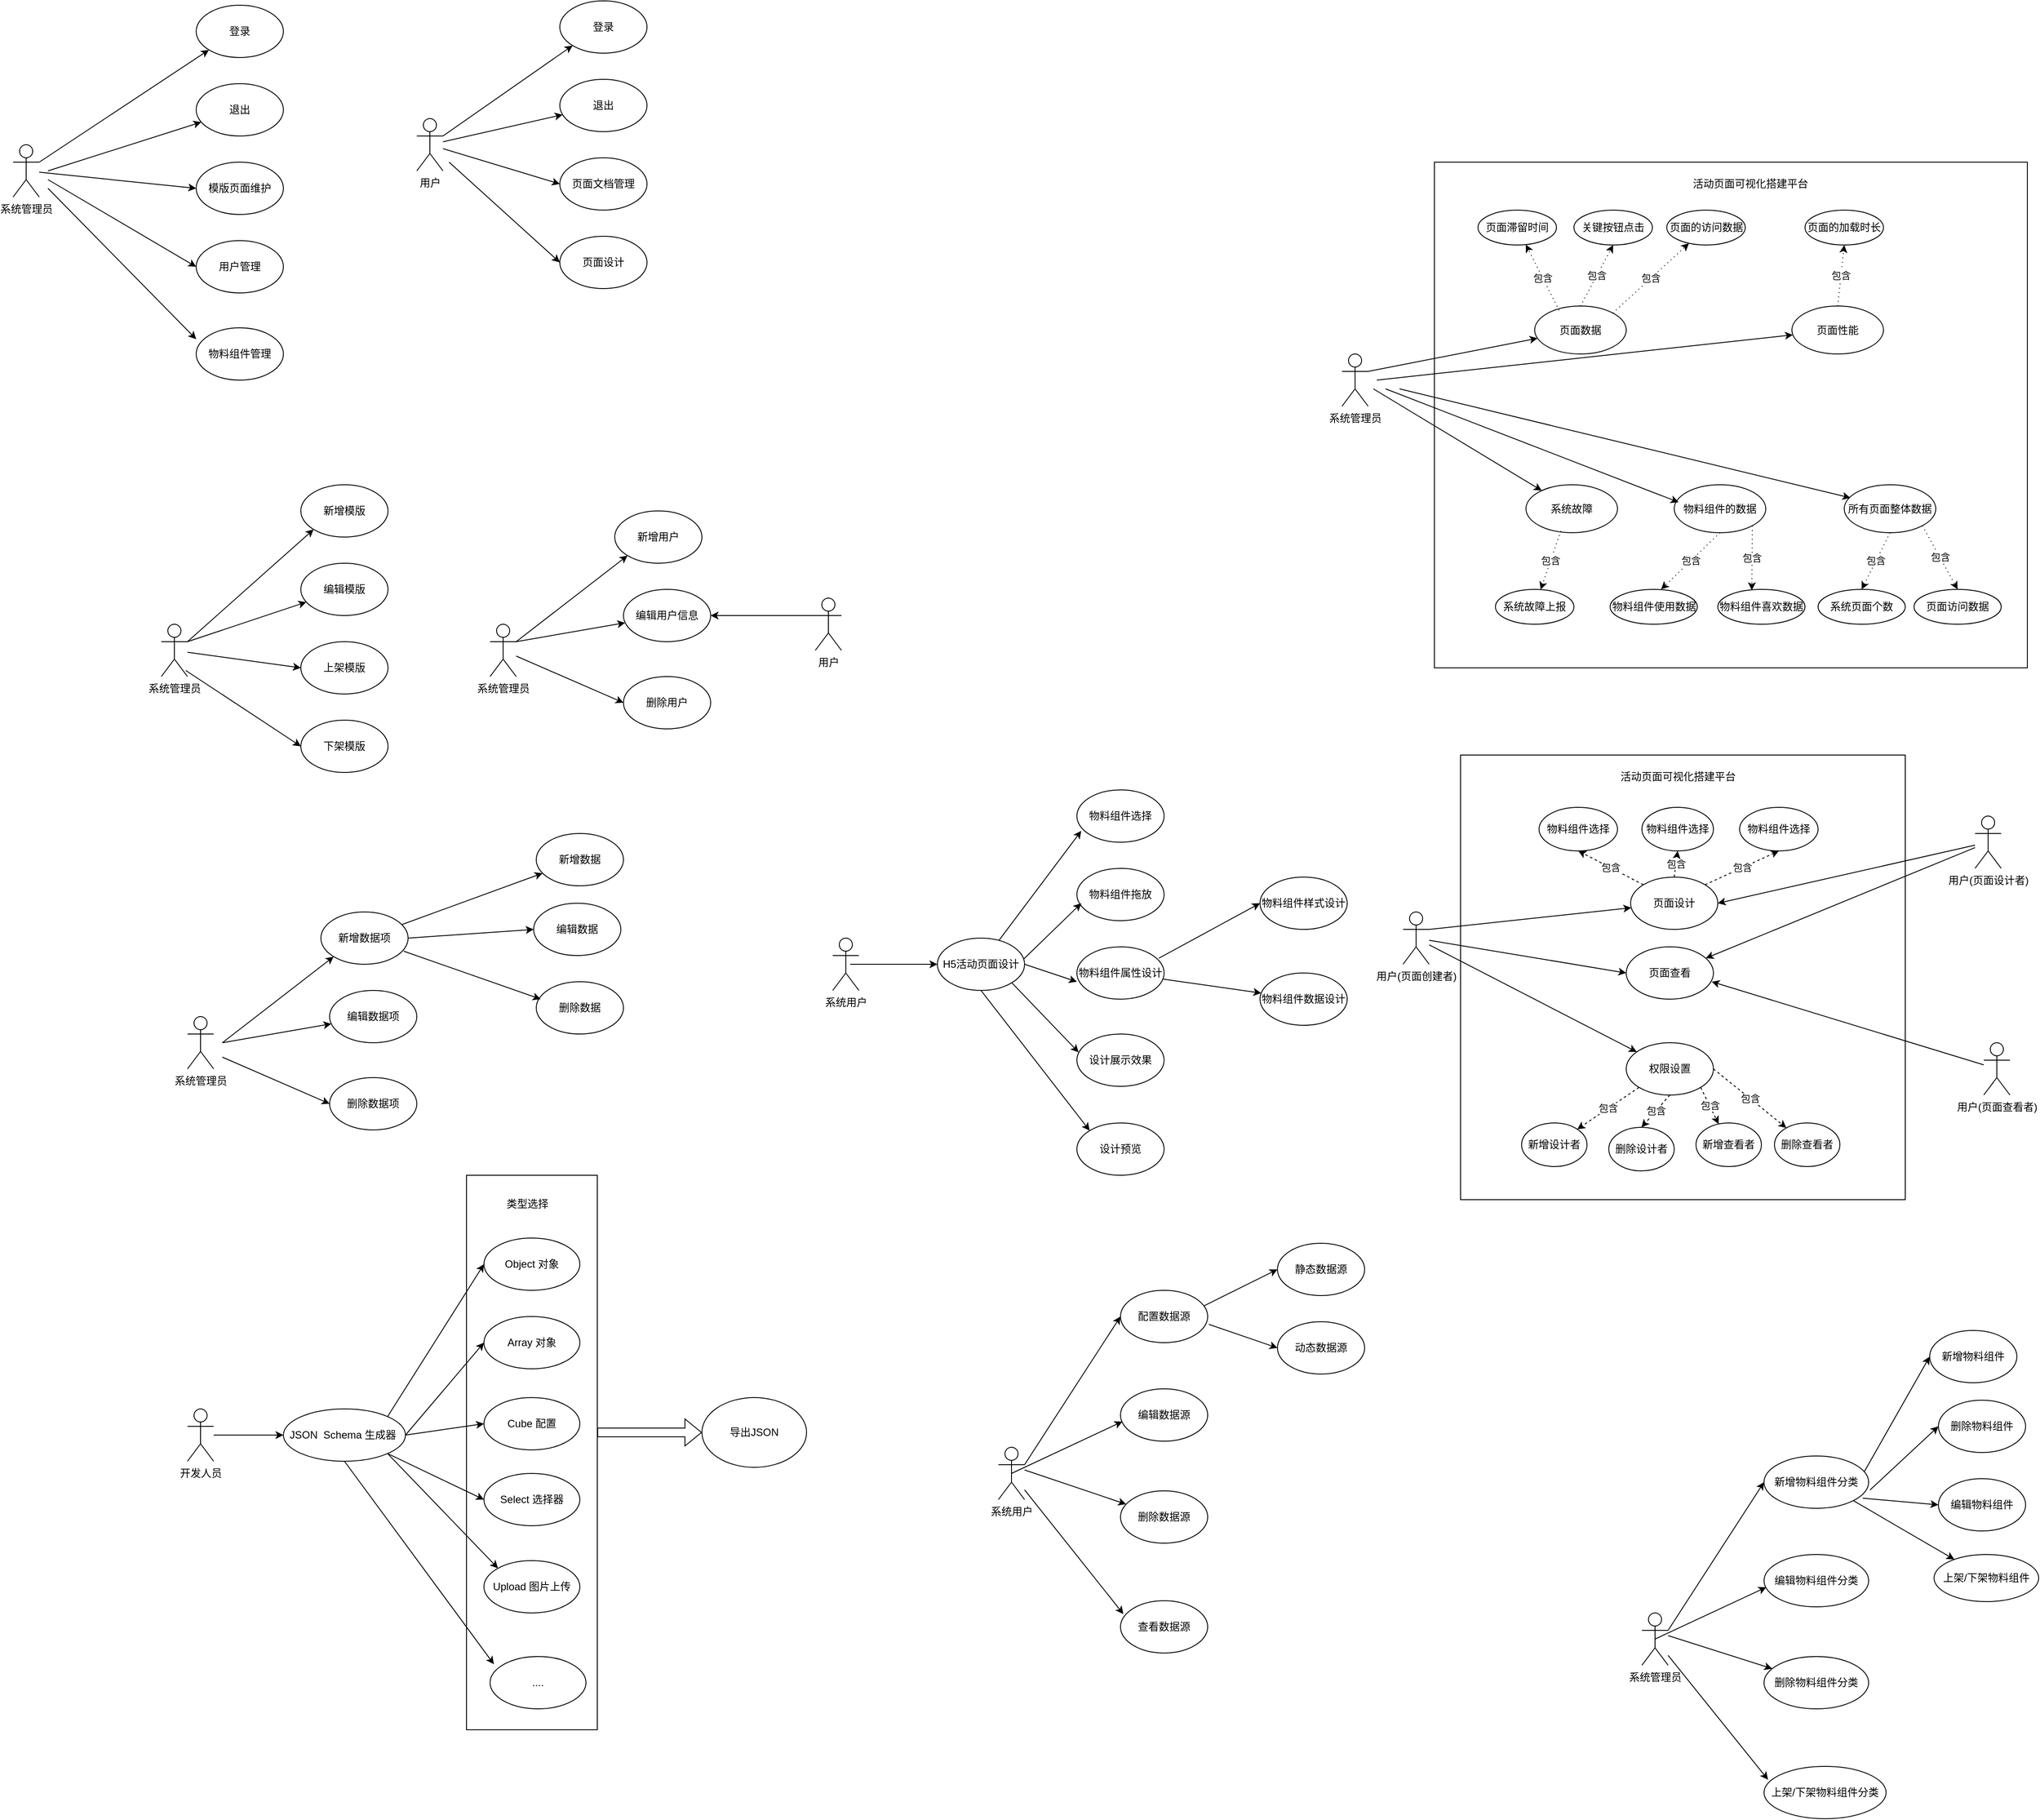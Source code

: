 <mxfile version="23.0.2" type="github">
  <diagram name="第 1 页" id="uGb3mlXIUazgqTFXJLFu">
    <mxGraphModel dx="1122" dy="713" grid="1" gridSize="10" guides="1" tooltips="1" connect="1" arrows="1" fold="1" page="1" pageScale="1" pageWidth="827" pageHeight="1169" math="0" shadow="0">
      <root>
        <mxCell id="0" />
        <mxCell id="1" parent="0" />
        <mxCell id="ymelzY1RwOhpvOn5nYsV-1" value="系统管理员" style="shape=umlActor;verticalLabelPosition=bottom;verticalAlign=top;html=1;" parent="1" vertex="1">
          <mxGeometry x="100" y="230" width="30" height="60" as="geometry" />
        </mxCell>
        <mxCell id="ymelzY1RwOhpvOn5nYsV-3" value="登录" style="ellipse;whiteSpace=wrap;html=1;" parent="1" vertex="1">
          <mxGeometry x="310" y="70" width="100" height="60" as="geometry" />
        </mxCell>
        <mxCell id="ymelzY1RwOhpvOn5nYsV-4" value="退出" style="ellipse;whiteSpace=wrap;html=1;" parent="1" vertex="1">
          <mxGeometry x="310" y="160" width="100" height="60" as="geometry" />
        </mxCell>
        <mxCell id="ymelzY1RwOhpvOn5nYsV-5" value="模版页面维护" style="ellipse;whiteSpace=wrap;html=1;" parent="1" vertex="1">
          <mxGeometry x="310" y="250" width="100" height="60" as="geometry" />
        </mxCell>
        <mxCell id="ymelzY1RwOhpvOn5nYsV-6" value="用户管理" style="ellipse;whiteSpace=wrap;html=1;" parent="1" vertex="1">
          <mxGeometry x="310" y="340" width="100" height="60" as="geometry" />
        </mxCell>
        <mxCell id="ymelzY1RwOhpvOn5nYsV-7" value="物料组件管理" style="ellipse;whiteSpace=wrap;html=1;" parent="1" vertex="1">
          <mxGeometry x="310" y="440" width="100" height="60" as="geometry" />
        </mxCell>
        <mxCell id="ymelzY1RwOhpvOn5nYsV-9" value="" style="endArrow=classic;html=1;rounded=0;exitX=1;exitY=0.333;exitDx=0;exitDy=0;exitPerimeter=0;entryX=0;entryY=1;entryDx=0;entryDy=0;" parent="1" source="ymelzY1RwOhpvOn5nYsV-1" target="ymelzY1RwOhpvOn5nYsV-3" edge="1">
          <mxGeometry width="50" height="50" relative="1" as="geometry">
            <mxPoint x="390" y="340" as="sourcePoint" />
            <mxPoint x="440" y="290" as="targetPoint" />
          </mxGeometry>
        </mxCell>
        <mxCell id="ymelzY1RwOhpvOn5nYsV-14" value="" style="endArrow=classic;html=1;rounded=0;entryX=0;entryY=0.217;entryDx=0;entryDy=0;entryPerimeter=0;" parent="1" target="ymelzY1RwOhpvOn5nYsV-7" edge="1">
          <mxGeometry width="50" height="50" relative="1" as="geometry">
            <mxPoint x="140" y="280" as="sourcePoint" />
            <mxPoint x="300" y="450" as="targetPoint" />
          </mxGeometry>
        </mxCell>
        <mxCell id="ymelzY1RwOhpvOn5nYsV-15" value="" style="endArrow=classic;html=1;rounded=0;entryX=0;entryY=0.5;entryDx=0;entryDy=0;" parent="1" target="ymelzY1RwOhpvOn5nYsV-6" edge="1">
          <mxGeometry width="50" height="50" relative="1" as="geometry">
            <mxPoint x="140" y="270" as="sourcePoint" />
            <mxPoint x="440" y="290" as="targetPoint" />
          </mxGeometry>
        </mxCell>
        <mxCell id="ymelzY1RwOhpvOn5nYsV-16" value="" style="endArrow=classic;html=1;rounded=0;" parent="1" source="ymelzY1RwOhpvOn5nYsV-1" edge="1">
          <mxGeometry width="50" height="50" relative="1" as="geometry">
            <mxPoint x="390" y="340" as="sourcePoint" />
            <mxPoint x="310" y="280" as="targetPoint" />
          </mxGeometry>
        </mxCell>
        <mxCell id="ymelzY1RwOhpvOn5nYsV-17" value="" style="endArrow=classic;html=1;rounded=0;" parent="1" target="ymelzY1RwOhpvOn5nYsV-4" edge="1">
          <mxGeometry width="50" height="50" relative="1" as="geometry">
            <mxPoint x="140" y="260" as="sourcePoint" />
            <mxPoint x="440" y="290" as="targetPoint" />
          </mxGeometry>
        </mxCell>
        <mxCell id="ymelzY1RwOhpvOn5nYsV-19" value="用户" style="shape=umlActor;verticalLabelPosition=bottom;verticalAlign=top;html=1;" parent="1" vertex="1">
          <mxGeometry x="563" y="200" width="30" height="60" as="geometry" />
        </mxCell>
        <mxCell id="ymelzY1RwOhpvOn5nYsV-20" value="登录" style="ellipse;whiteSpace=wrap;html=1;" parent="1" vertex="1">
          <mxGeometry x="727" y="65" width="100" height="60" as="geometry" />
        </mxCell>
        <mxCell id="ymelzY1RwOhpvOn5nYsV-21" value="退出" style="ellipse;whiteSpace=wrap;html=1;" parent="1" vertex="1">
          <mxGeometry x="727" y="155" width="100" height="60" as="geometry" />
        </mxCell>
        <mxCell id="ymelzY1RwOhpvOn5nYsV-22" value="页面文档管理" style="ellipse;whiteSpace=wrap;html=1;" parent="1" vertex="1">
          <mxGeometry x="727" y="245" width="100" height="60" as="geometry" />
        </mxCell>
        <mxCell id="ymelzY1RwOhpvOn5nYsV-23" value="页面设计" style="ellipse;whiteSpace=wrap;html=1;" parent="1" vertex="1">
          <mxGeometry x="727" y="335" width="100" height="60" as="geometry" />
        </mxCell>
        <mxCell id="ymelzY1RwOhpvOn5nYsV-25" value="" style="endArrow=classic;html=1;rounded=0;exitX=1;exitY=0.333;exitDx=0;exitDy=0;exitPerimeter=0;entryX=0;entryY=1;entryDx=0;entryDy=0;" parent="1" source="ymelzY1RwOhpvOn5nYsV-19" target="ymelzY1RwOhpvOn5nYsV-20" edge="1">
          <mxGeometry width="50" height="50" relative="1" as="geometry">
            <mxPoint x="807" y="335" as="sourcePoint" />
            <mxPoint x="857" y="285" as="targetPoint" />
          </mxGeometry>
        </mxCell>
        <mxCell id="ymelzY1RwOhpvOn5nYsV-27" value="" style="endArrow=classic;html=1;rounded=0;entryX=0;entryY=0.5;entryDx=0;entryDy=0;" parent="1" target="ymelzY1RwOhpvOn5nYsV-23" edge="1">
          <mxGeometry width="50" height="50" relative="1" as="geometry">
            <mxPoint x="600" y="250" as="sourcePoint" />
            <mxPoint x="857" y="285" as="targetPoint" />
          </mxGeometry>
        </mxCell>
        <mxCell id="ymelzY1RwOhpvOn5nYsV-28" value="" style="endArrow=classic;html=1;rounded=0;" parent="1" source="ymelzY1RwOhpvOn5nYsV-19" edge="1">
          <mxGeometry width="50" height="50" relative="1" as="geometry">
            <mxPoint x="807" y="335" as="sourcePoint" />
            <mxPoint x="727" y="275" as="targetPoint" />
          </mxGeometry>
        </mxCell>
        <mxCell id="ymelzY1RwOhpvOn5nYsV-29" value="" style="endArrow=classic;html=1;rounded=0;" parent="1" target="ymelzY1RwOhpvOn5nYsV-21" edge="1" source="ymelzY1RwOhpvOn5nYsV-19">
          <mxGeometry width="50" height="50" relative="1" as="geometry">
            <mxPoint x="597" y="245" as="sourcePoint" />
            <mxPoint x="857" y="285" as="targetPoint" />
          </mxGeometry>
        </mxCell>
        <mxCell id="ymelzY1RwOhpvOn5nYsV-30" value="系统管理员" style="shape=umlActor;verticalLabelPosition=bottom;verticalAlign=top;html=1;" parent="1" vertex="1">
          <mxGeometry x="270" y="780" width="30" height="60" as="geometry" />
        </mxCell>
        <mxCell id="ymelzY1RwOhpvOn5nYsV-31" value="新增模版" style="ellipse;whiteSpace=wrap;html=1;" parent="1" vertex="1">
          <mxGeometry x="430" y="620" width="100" height="60" as="geometry" />
        </mxCell>
        <mxCell id="ymelzY1RwOhpvOn5nYsV-32" value="编辑模版" style="ellipse;whiteSpace=wrap;html=1;" parent="1" vertex="1">
          <mxGeometry x="430" y="710" width="100" height="60" as="geometry" />
        </mxCell>
        <mxCell id="ymelzY1RwOhpvOn5nYsV-33" value="上架模版" style="ellipse;whiteSpace=wrap;html=1;" parent="1" vertex="1">
          <mxGeometry x="430" y="800" width="100" height="60" as="geometry" />
        </mxCell>
        <mxCell id="ymelzY1RwOhpvOn5nYsV-34" value="下架模版" style="ellipse;whiteSpace=wrap;html=1;" parent="1" vertex="1">
          <mxGeometry x="430" y="890" width="100" height="60" as="geometry" />
        </mxCell>
        <mxCell id="ymelzY1RwOhpvOn5nYsV-36" value="" style="endArrow=classic;html=1;rounded=0;exitX=1;exitY=0.333;exitDx=0;exitDy=0;exitPerimeter=0;entryX=0;entryY=1;entryDx=0;entryDy=0;" parent="1" source="ymelzY1RwOhpvOn5nYsV-30" target="ymelzY1RwOhpvOn5nYsV-31" edge="1">
          <mxGeometry width="50" height="50" relative="1" as="geometry">
            <mxPoint x="510" y="890" as="sourcePoint" />
            <mxPoint x="560" y="840" as="targetPoint" />
          </mxGeometry>
        </mxCell>
        <mxCell id="ymelzY1RwOhpvOn5nYsV-38" value="" style="endArrow=classic;html=1;rounded=0;exitX=0.933;exitY=0.883;exitDx=0;exitDy=0;exitPerimeter=0;entryX=0;entryY=0.5;entryDx=0;entryDy=0;" parent="1" source="ymelzY1RwOhpvOn5nYsV-30" target="ymelzY1RwOhpvOn5nYsV-34" edge="1">
          <mxGeometry width="50" height="50" relative="1" as="geometry">
            <mxPoint x="510" y="890" as="sourcePoint" />
            <mxPoint x="560" y="840" as="targetPoint" />
          </mxGeometry>
        </mxCell>
        <mxCell id="ymelzY1RwOhpvOn5nYsV-39" value="" style="endArrow=classic;html=1;rounded=0;" parent="1" source="ymelzY1RwOhpvOn5nYsV-30" edge="1">
          <mxGeometry width="50" height="50" relative="1" as="geometry">
            <mxPoint x="510" y="890" as="sourcePoint" />
            <mxPoint x="430" y="830" as="targetPoint" />
          </mxGeometry>
        </mxCell>
        <mxCell id="ymelzY1RwOhpvOn5nYsV-40" value="" style="endArrow=classic;html=1;rounded=0;" parent="1" target="ymelzY1RwOhpvOn5nYsV-32" edge="1">
          <mxGeometry width="50" height="50" relative="1" as="geometry">
            <mxPoint x="300" y="800" as="sourcePoint" />
            <mxPoint x="560" y="840" as="targetPoint" />
          </mxGeometry>
        </mxCell>
        <mxCell id="ymelzY1RwOhpvOn5nYsV-42" value="系统管理员" style="shape=umlActor;verticalLabelPosition=bottom;verticalAlign=top;html=1;" parent="1" vertex="1">
          <mxGeometry x="647" y="780" width="30" height="60" as="geometry" />
        </mxCell>
        <mxCell id="ymelzY1RwOhpvOn5nYsV-43" value="新增用户" style="ellipse;whiteSpace=wrap;html=1;" parent="1" vertex="1">
          <mxGeometry x="790" y="650" width="100" height="60" as="geometry" />
        </mxCell>
        <mxCell id="ymelzY1RwOhpvOn5nYsV-44" value="编辑用户信息" style="ellipse;whiteSpace=wrap;html=1;" parent="1" vertex="1">
          <mxGeometry x="800" y="740" width="100" height="60" as="geometry" />
        </mxCell>
        <mxCell id="ymelzY1RwOhpvOn5nYsV-45" value="删除用户" style="ellipse;whiteSpace=wrap;html=1;" parent="1" vertex="1">
          <mxGeometry x="800" y="840" width="100" height="60" as="geometry" />
        </mxCell>
        <mxCell id="ymelzY1RwOhpvOn5nYsV-47" value="" style="endArrow=classic;html=1;rounded=0;exitX=1;exitY=0.333;exitDx=0;exitDy=0;exitPerimeter=0;entryX=0;entryY=1;entryDx=0;entryDy=0;" parent="1" source="ymelzY1RwOhpvOn5nYsV-42" target="ymelzY1RwOhpvOn5nYsV-43" edge="1">
          <mxGeometry width="50" height="50" relative="1" as="geometry">
            <mxPoint x="887" y="890" as="sourcePoint" />
            <mxPoint x="937" y="840" as="targetPoint" />
          </mxGeometry>
        </mxCell>
        <mxCell id="ymelzY1RwOhpvOn5nYsV-49" value="" style="endArrow=classic;html=1;rounded=0;entryX=0;entryY=0.5;entryDx=0;entryDy=0;" parent="1" source="ymelzY1RwOhpvOn5nYsV-42" target="ymelzY1RwOhpvOn5nYsV-45" edge="1">
          <mxGeometry width="50" height="50" relative="1" as="geometry">
            <mxPoint x="887" y="890" as="sourcePoint" />
            <mxPoint x="807" y="830" as="targetPoint" />
          </mxGeometry>
        </mxCell>
        <mxCell id="ymelzY1RwOhpvOn5nYsV-50" value="" style="endArrow=classic;html=1;rounded=0;" parent="1" target="ymelzY1RwOhpvOn5nYsV-44" edge="1">
          <mxGeometry width="50" height="50" relative="1" as="geometry">
            <mxPoint x="677" y="800" as="sourcePoint" />
            <mxPoint x="937" y="840" as="targetPoint" />
          </mxGeometry>
        </mxCell>
        <mxCell id="ymelzY1RwOhpvOn5nYsV-52" value="用户" style="shape=umlActor;verticalLabelPosition=bottom;verticalAlign=top;html=1;" parent="1" vertex="1">
          <mxGeometry x="1020" y="750" width="30" height="60" as="geometry" />
        </mxCell>
        <mxCell id="ymelzY1RwOhpvOn5nYsV-53" value="" style="endArrow=classic;html=1;rounded=0;exitX=0;exitY=0.333;exitDx=0;exitDy=0;exitPerimeter=0;entryX=1;entryY=0.5;entryDx=0;entryDy=0;" parent="1" source="ymelzY1RwOhpvOn5nYsV-52" target="ymelzY1RwOhpvOn5nYsV-44" edge="1">
          <mxGeometry width="50" height="50" relative="1" as="geometry">
            <mxPoint x="850" y="780" as="sourcePoint" />
            <mxPoint x="900" y="730" as="targetPoint" />
          </mxGeometry>
        </mxCell>
        <mxCell id="ymelzY1RwOhpvOn5nYsV-54" value="系统管理员" style="shape=umlActor;verticalLabelPosition=bottom;verticalAlign=top;html=1;" parent="1" vertex="1">
          <mxGeometry x="300" y="1230" width="30" height="60" as="geometry" />
        </mxCell>
        <mxCell id="ymelzY1RwOhpvOn5nYsV-55" value="新增数据项" style="ellipse;whiteSpace=wrap;html=1;" parent="1" vertex="1">
          <mxGeometry x="453" y="1110" width="100" height="60" as="geometry" />
        </mxCell>
        <mxCell id="ymelzY1RwOhpvOn5nYsV-56" value="编辑数据项" style="ellipse;whiteSpace=wrap;html=1;" parent="1" vertex="1">
          <mxGeometry x="463" y="1200" width="100" height="60" as="geometry" />
        </mxCell>
        <mxCell id="ymelzY1RwOhpvOn5nYsV-57" value="删除数据项" style="ellipse;whiteSpace=wrap;html=1;" parent="1" vertex="1">
          <mxGeometry x="463" y="1300" width="100" height="60" as="geometry" />
        </mxCell>
        <mxCell id="ymelzY1RwOhpvOn5nYsV-58" value="" style="endArrow=classic;html=1;rounded=0;exitX=1;exitY=0.333;exitDx=0;exitDy=0;exitPerimeter=0;entryX=0;entryY=1;entryDx=0;entryDy=0;" parent="1" target="ymelzY1RwOhpvOn5nYsV-55" edge="1">
          <mxGeometry width="50" height="50" relative="1" as="geometry">
            <mxPoint x="340" y="1260" as="sourcePoint" />
            <mxPoint x="600" y="1300" as="targetPoint" />
          </mxGeometry>
        </mxCell>
        <mxCell id="ymelzY1RwOhpvOn5nYsV-59" value="" style="endArrow=classic;html=1;rounded=0;entryX=0;entryY=0.5;entryDx=0;entryDy=0;" parent="1" target="ymelzY1RwOhpvOn5nYsV-57" edge="1">
          <mxGeometry width="50" height="50" relative="1" as="geometry">
            <mxPoint x="340" y="1276.522" as="sourcePoint" />
            <mxPoint x="470" y="1290" as="targetPoint" />
          </mxGeometry>
        </mxCell>
        <mxCell id="ymelzY1RwOhpvOn5nYsV-60" value="" style="endArrow=classic;html=1;rounded=0;" parent="1" target="ymelzY1RwOhpvOn5nYsV-56" edge="1">
          <mxGeometry width="50" height="50" relative="1" as="geometry">
            <mxPoint x="340" y="1260" as="sourcePoint" />
            <mxPoint x="600" y="1300" as="targetPoint" />
          </mxGeometry>
        </mxCell>
        <mxCell id="ymelzY1RwOhpvOn5nYsV-61" value="新增数据" style="ellipse;whiteSpace=wrap;html=1;" parent="1" vertex="1">
          <mxGeometry x="700" y="1020" width="100" height="60" as="geometry" />
        </mxCell>
        <mxCell id="ymelzY1RwOhpvOn5nYsV-62" value="编辑数据" style="ellipse;whiteSpace=wrap;html=1;" parent="1" vertex="1">
          <mxGeometry x="697" y="1100" width="100" height="60" as="geometry" />
        </mxCell>
        <mxCell id="ymelzY1RwOhpvOn5nYsV-63" value="删除数据" style="ellipse;whiteSpace=wrap;html=1;" parent="1" vertex="1">
          <mxGeometry x="700" y="1190" width="100" height="60" as="geometry" />
        </mxCell>
        <mxCell id="ymelzY1RwOhpvOn5nYsV-64" value="" style="endArrow=classic;html=1;rounded=0;" parent="1" source="ymelzY1RwOhpvOn5nYsV-55" target="ymelzY1RwOhpvOn5nYsV-61" edge="1">
          <mxGeometry width="50" height="50" relative="1" as="geometry">
            <mxPoint x="720" y="1190" as="sourcePoint" />
            <mxPoint x="770" y="1140" as="targetPoint" />
          </mxGeometry>
        </mxCell>
        <mxCell id="ymelzY1RwOhpvOn5nYsV-65" value="" style="endArrow=classic;html=1;rounded=0;exitX=1;exitY=0.5;exitDx=0;exitDy=0;entryX=0;entryY=0.5;entryDx=0;entryDy=0;" parent="1" source="ymelzY1RwOhpvOn5nYsV-55" target="ymelzY1RwOhpvOn5nYsV-62" edge="1">
          <mxGeometry width="50" height="50" relative="1" as="geometry">
            <mxPoint x="720" y="1190" as="sourcePoint" />
            <mxPoint x="770" y="1140" as="targetPoint" />
          </mxGeometry>
        </mxCell>
        <mxCell id="ymelzY1RwOhpvOn5nYsV-66" value="" style="endArrow=classic;html=1;rounded=0;exitX=0.95;exitY=0.75;exitDx=0;exitDy=0;exitPerimeter=0;entryX=0.05;entryY=0.333;entryDx=0;entryDy=0;entryPerimeter=0;" parent="1" source="ymelzY1RwOhpvOn5nYsV-55" target="ymelzY1RwOhpvOn5nYsV-63" edge="1">
          <mxGeometry width="50" height="50" relative="1" as="geometry">
            <mxPoint x="720" y="1190" as="sourcePoint" />
            <mxPoint x="770" y="1140" as="targetPoint" />
          </mxGeometry>
        </mxCell>
        <mxCell id="ymelzY1RwOhpvOn5nYsV-67" value="系统用户&lt;br&gt;" style="shape=umlActor;verticalLabelPosition=bottom;verticalAlign=top;html=1;outlineConnect=0;" parent="1" vertex="1">
          <mxGeometry x="1040" y="1140" width="30" height="60" as="geometry" />
        </mxCell>
        <mxCell id="ymelzY1RwOhpvOn5nYsV-68" value="H5活动页面设计" style="ellipse;whiteSpace=wrap;html=1;" parent="1" vertex="1">
          <mxGeometry x="1160" y="1140" width="100" height="60" as="geometry" />
        </mxCell>
        <mxCell id="ymelzY1RwOhpvOn5nYsV-69" value="" style="endArrow=classic;html=1;rounded=0;" parent="1" target="ymelzY1RwOhpvOn5nYsV-68" edge="1">
          <mxGeometry width="50" height="50" relative="1" as="geometry">
            <mxPoint x="1060" y="1170" as="sourcePoint" />
            <mxPoint x="1241" y="1090" as="targetPoint" />
          </mxGeometry>
        </mxCell>
        <mxCell id="ymelzY1RwOhpvOn5nYsV-70" value="物料组件选择" style="ellipse;whiteSpace=wrap;html=1;" parent="1" vertex="1">
          <mxGeometry x="1320" y="970" width="100" height="60" as="geometry" />
        </mxCell>
        <mxCell id="ymelzY1RwOhpvOn5nYsV-71" value="物料组件拖放" style="ellipse;whiteSpace=wrap;html=1;" parent="1" vertex="1">
          <mxGeometry x="1320" y="1060" width="100" height="60" as="geometry" />
        </mxCell>
        <mxCell id="ymelzY1RwOhpvOn5nYsV-72" value="设计展示效果" style="ellipse;whiteSpace=wrap;html=1;" parent="1" vertex="1">
          <mxGeometry x="1320" y="1250" width="100" height="60" as="geometry" />
        </mxCell>
        <mxCell id="ymelzY1RwOhpvOn5nYsV-73" value="物料组件属性设计" style="ellipse;whiteSpace=wrap;html=1;" parent="1" vertex="1">
          <mxGeometry x="1320" y="1150" width="100" height="60" as="geometry" />
        </mxCell>
        <mxCell id="ymelzY1RwOhpvOn5nYsV-74" value="设计预览" style="ellipse;whiteSpace=wrap;html=1;" parent="1" vertex="1">
          <mxGeometry x="1320" y="1352" width="100" height="60" as="geometry" />
        </mxCell>
        <mxCell id="ymelzY1RwOhpvOn5nYsV-75" value="物料组件样式设计" style="ellipse;whiteSpace=wrap;html=1;" parent="1" vertex="1">
          <mxGeometry x="1530" y="1070" width="100" height="60" as="geometry" />
        </mxCell>
        <mxCell id="ymelzY1RwOhpvOn5nYsV-76" value="物料组件数据设计" style="ellipse;whiteSpace=wrap;html=1;" parent="1" vertex="1">
          <mxGeometry x="1530" y="1180" width="100" height="60" as="geometry" />
        </mxCell>
        <mxCell id="ymelzY1RwOhpvOn5nYsV-77" value="" style="endArrow=classic;html=1;rounded=0;entryX=0.05;entryY=0.783;entryDx=0;entryDy=0;entryPerimeter=0;" parent="1" source="ymelzY1RwOhpvOn5nYsV-68" target="ymelzY1RwOhpvOn5nYsV-70" edge="1">
          <mxGeometry width="50" height="50" relative="1" as="geometry">
            <mxPoint x="1270" y="1240" as="sourcePoint" />
            <mxPoint x="1320" y="1190" as="targetPoint" />
          </mxGeometry>
        </mxCell>
        <mxCell id="ymelzY1RwOhpvOn5nYsV-79" value="" style="endArrow=classic;html=1;rounded=0;exitX=1;exitY=1;exitDx=0;exitDy=0;entryX=0.02;entryY=0.35;entryDx=0;entryDy=0;entryPerimeter=0;" parent="1" source="ymelzY1RwOhpvOn5nYsV-68" target="ymelzY1RwOhpvOn5nYsV-72" edge="1">
          <mxGeometry width="50" height="50" relative="1" as="geometry">
            <mxPoint x="1270" y="1240" as="sourcePoint" />
            <mxPoint x="1320" y="1190" as="targetPoint" />
          </mxGeometry>
        </mxCell>
        <mxCell id="ymelzY1RwOhpvOn5nYsV-80" value="" style="endArrow=classic;html=1;rounded=0;exitX=1;exitY=0.5;exitDx=0;exitDy=0;" parent="1" source="ymelzY1RwOhpvOn5nYsV-68" edge="1">
          <mxGeometry width="50" height="50" relative="1" as="geometry">
            <mxPoint x="1270" y="1240" as="sourcePoint" />
            <mxPoint x="1320" y="1190" as="targetPoint" />
          </mxGeometry>
        </mxCell>
        <mxCell id="ymelzY1RwOhpvOn5nYsV-81" value="" style="endArrow=classic;html=1;rounded=0;exitX=0.99;exitY=0.4;exitDx=0;exitDy=0;exitPerimeter=0;entryX=0.05;entryY=0.667;entryDx=0;entryDy=0;entryPerimeter=0;" parent="1" source="ymelzY1RwOhpvOn5nYsV-68" target="ymelzY1RwOhpvOn5nYsV-71" edge="1">
          <mxGeometry width="50" height="50" relative="1" as="geometry">
            <mxPoint x="1270" y="1240" as="sourcePoint" />
            <mxPoint x="1320" y="1190" as="targetPoint" />
          </mxGeometry>
        </mxCell>
        <mxCell id="ymelzY1RwOhpvOn5nYsV-82" value="" style="endArrow=classic;html=1;rounded=0;exitX=0.5;exitY=1;exitDx=0;exitDy=0;entryX=0;entryY=0;entryDx=0;entryDy=0;" parent="1" source="ymelzY1RwOhpvOn5nYsV-68" target="ymelzY1RwOhpvOn5nYsV-74" edge="1">
          <mxGeometry width="50" height="50" relative="1" as="geometry">
            <mxPoint x="1270" y="1240" as="sourcePoint" />
            <mxPoint x="1310" y="1360" as="targetPoint" />
          </mxGeometry>
        </mxCell>
        <mxCell id="ymelzY1RwOhpvOn5nYsV-84" value="" style="endArrow=classic;html=1;rounded=0;entryX=0;entryY=0.5;entryDx=0;entryDy=0;exitX=0.94;exitY=0.217;exitDx=0;exitDy=0;exitPerimeter=0;" parent="1" source="ymelzY1RwOhpvOn5nYsV-73" target="ymelzY1RwOhpvOn5nYsV-75" edge="1">
          <mxGeometry width="50" height="50" relative="1" as="geometry">
            <mxPoint x="1270" y="1240" as="sourcePoint" />
            <mxPoint x="1320" y="1190" as="targetPoint" />
          </mxGeometry>
        </mxCell>
        <mxCell id="ymelzY1RwOhpvOn5nYsV-85" value="" style="endArrow=classic;html=1;rounded=0;" parent="1" source="ymelzY1RwOhpvOn5nYsV-73" target="ymelzY1RwOhpvOn5nYsV-76" edge="1">
          <mxGeometry width="50" height="50" relative="1" as="geometry">
            <mxPoint x="1270" y="1240" as="sourcePoint" />
            <mxPoint x="1320" y="1190" as="targetPoint" />
          </mxGeometry>
        </mxCell>
        <mxCell id="ymelzY1RwOhpvOn5nYsV-86" value="用户(页面创建者)" style="shape=umlActor;verticalLabelPosition=bottom;verticalAlign=top;html=1;outlineConnect=0;" parent="1" vertex="1">
          <mxGeometry x="1694" y="1110" width="30" height="60" as="geometry" />
        </mxCell>
        <mxCell id="ymelzY1RwOhpvOn5nYsV-88" value="" style="whiteSpace=wrap;html=1;aspect=fixed;" parent="1" vertex="1">
          <mxGeometry x="1760" y="930" width="510" height="510" as="geometry" />
        </mxCell>
        <mxCell id="ymelzY1RwOhpvOn5nYsV-87" value="页面设计" style="ellipse;whiteSpace=wrap;html=1;" parent="1" vertex="1">
          <mxGeometry x="1955" y="1070" width="100" height="60" as="geometry" />
        </mxCell>
        <mxCell id="ymelzY1RwOhpvOn5nYsV-89" value="权限设置" style="ellipse;whiteSpace=wrap;html=1;" parent="1" vertex="1">
          <mxGeometry x="1950" y="1260" width="100" height="60" as="geometry" />
        </mxCell>
        <mxCell id="ymelzY1RwOhpvOn5nYsV-90" value="" style="endArrow=classic;html=1;rounded=0;" parent="1" source="ymelzY1RwOhpvOn5nYsV-86" target="ymelzY1RwOhpvOn5nYsV-89" edge="1">
          <mxGeometry width="50" height="50" relative="1" as="geometry">
            <mxPoint x="1840" y="1250" as="sourcePoint" />
            <mxPoint x="1890" y="1200" as="targetPoint" />
          </mxGeometry>
        </mxCell>
        <mxCell id="ymelzY1RwOhpvOn5nYsV-91" value="" style="endArrow=classic;html=1;rounded=0;exitX=1;exitY=0.333;exitDx=0;exitDy=0;exitPerimeter=0;" parent="1" source="ymelzY1RwOhpvOn5nYsV-86" target="ymelzY1RwOhpvOn5nYsV-87" edge="1">
          <mxGeometry width="50" height="50" relative="1" as="geometry">
            <mxPoint x="1840" y="1250" as="sourcePoint" />
            <mxPoint x="1890" y="1200" as="targetPoint" />
          </mxGeometry>
        </mxCell>
        <mxCell id="ymelzY1RwOhpvOn5nYsV-92" value="物料组件选择" style="ellipse;whiteSpace=wrap;html=1;" parent="1" vertex="1">
          <mxGeometry x="1850" y="990" width="90" height="50" as="geometry" />
        </mxCell>
        <mxCell id="ymelzY1RwOhpvOn5nYsV-93" value="物料组件选择" style="ellipse;whiteSpace=wrap;html=1;" parent="1" vertex="1">
          <mxGeometry x="1968" y="990" width="82" height="50" as="geometry" />
        </mxCell>
        <mxCell id="ymelzY1RwOhpvOn5nYsV-94" value="物料组件选择" style="ellipse;whiteSpace=wrap;html=1;" parent="1" vertex="1">
          <mxGeometry x="2080" y="990" width="90" height="50" as="geometry" />
        </mxCell>
        <mxCell id="ymelzY1RwOhpvOn5nYsV-95" value="包含" style="endArrow=classic;html=1;rounded=0;dashed=1;exitX=0;exitY=0;exitDx=0;exitDy=0;entryX=0.5;entryY=1;entryDx=0;entryDy=0;" parent="1" source="ymelzY1RwOhpvOn5nYsV-87" target="ymelzY1RwOhpvOn5nYsV-92" edge="1">
          <mxGeometry width="50" height="50" relative="1" as="geometry">
            <mxPoint x="1840" y="1250" as="sourcePoint" />
            <mxPoint x="1890" y="1200" as="targetPoint" />
          </mxGeometry>
        </mxCell>
        <mxCell id="ymelzY1RwOhpvOn5nYsV-98" value="包含" style="endArrow=classic;html=1;rounded=0;dashed=1;exitX=0.5;exitY=0;exitDx=0;exitDy=0;entryX=0.5;entryY=1;entryDx=0;entryDy=0;" parent="1" source="ymelzY1RwOhpvOn5nYsV-87" target="ymelzY1RwOhpvOn5nYsV-93" edge="1">
          <mxGeometry width="50" height="50" relative="1" as="geometry">
            <mxPoint x="1980" y="1089" as="sourcePoint" />
            <mxPoint x="1910" y="1060" as="targetPoint" />
          </mxGeometry>
        </mxCell>
        <mxCell id="ymelzY1RwOhpvOn5nYsV-99" value="包含" style="endArrow=classic;html=1;rounded=0;dashed=1;exitX=1;exitY=0;exitDx=0;exitDy=0;entryX=0.5;entryY=1;entryDx=0;entryDy=0;" parent="1" source="ymelzY1RwOhpvOn5nYsV-87" target="ymelzY1RwOhpvOn5nYsV-94" edge="1">
          <mxGeometry width="50" height="50" relative="1" as="geometry">
            <mxPoint x="1990" y="1099" as="sourcePoint" />
            <mxPoint x="1920" y="1070" as="targetPoint" />
          </mxGeometry>
        </mxCell>
        <mxCell id="ymelzY1RwOhpvOn5nYsV-101" value="新增设计者" style="ellipse;whiteSpace=wrap;html=1;" parent="1" vertex="1">
          <mxGeometry x="1830" y="1352" width="75" height="50" as="geometry" />
        </mxCell>
        <mxCell id="ymelzY1RwOhpvOn5nYsV-104" value="删除设计者" style="ellipse;whiteSpace=wrap;html=1;" parent="1" vertex="1">
          <mxGeometry x="1930" y="1357" width="75" height="50" as="geometry" />
        </mxCell>
        <mxCell id="ymelzY1RwOhpvOn5nYsV-105" value="新增查看者" style="ellipse;whiteSpace=wrap;html=1;" parent="1" vertex="1">
          <mxGeometry x="2030" y="1352" width="75" height="50" as="geometry" />
        </mxCell>
        <mxCell id="ymelzY1RwOhpvOn5nYsV-106" value="删除查看者" style="ellipse;whiteSpace=wrap;html=1;" parent="1" vertex="1">
          <mxGeometry x="2120" y="1352" width="75" height="50" as="geometry" />
        </mxCell>
        <mxCell id="ymelzY1RwOhpvOn5nYsV-107" value="页面查看" style="ellipse;whiteSpace=wrap;html=1;" parent="1" vertex="1">
          <mxGeometry x="1950" y="1150" width="100" height="60" as="geometry" />
        </mxCell>
        <mxCell id="ymelzY1RwOhpvOn5nYsV-108" value="" style="endArrow=classic;html=1;rounded=0;entryX=0;entryY=0.5;entryDx=0;entryDy=0;" parent="1" source="ymelzY1RwOhpvOn5nYsV-86" target="ymelzY1RwOhpvOn5nYsV-107" edge="1">
          <mxGeometry width="50" height="50" relative="1" as="geometry">
            <mxPoint x="1840" y="1250" as="sourcePoint" />
            <mxPoint x="1890" y="1200" as="targetPoint" />
          </mxGeometry>
        </mxCell>
        <mxCell id="ymelzY1RwOhpvOn5nYsV-109" value="包含" style="endArrow=classic;html=1;rounded=0;dashed=1;exitX=1;exitY=0.5;exitDx=0;exitDy=0;" parent="1" source="ymelzY1RwOhpvOn5nYsV-89" target="ymelzY1RwOhpvOn5nYsV-106" edge="1">
          <mxGeometry x="-0.006" width="50" height="50" relative="1" as="geometry">
            <mxPoint x="1980" y="1089" as="sourcePoint" />
            <mxPoint x="1905" y="1050" as="targetPoint" />
            <mxPoint as="offset" />
          </mxGeometry>
        </mxCell>
        <mxCell id="ymelzY1RwOhpvOn5nYsV-110" value="包含" style="endArrow=classic;html=1;rounded=0;dashed=1;exitX=1;exitY=1;exitDx=0;exitDy=0;" parent="1" source="ymelzY1RwOhpvOn5nYsV-89" target="ymelzY1RwOhpvOn5nYsV-105" edge="1">
          <mxGeometry width="50" height="50" relative="1" as="geometry">
            <mxPoint x="1990" y="1099" as="sourcePoint" />
            <mxPoint x="1915" y="1060" as="targetPoint" />
          </mxGeometry>
        </mxCell>
        <mxCell id="ymelzY1RwOhpvOn5nYsV-111" value="包含" style="endArrow=classic;html=1;rounded=0;dashed=1;exitX=0.5;exitY=1;exitDx=0;exitDy=0;entryX=0.5;entryY=0;entryDx=0;entryDy=0;" parent="1" source="ymelzY1RwOhpvOn5nYsV-89" target="ymelzY1RwOhpvOn5nYsV-104" edge="1">
          <mxGeometry width="50" height="50" relative="1" as="geometry">
            <mxPoint x="2000" y="1109" as="sourcePoint" />
            <mxPoint x="1925" y="1070" as="targetPoint" />
          </mxGeometry>
        </mxCell>
        <mxCell id="ymelzY1RwOhpvOn5nYsV-137" value="" style="rounded=0;whiteSpace=wrap;html=1;" parent="1" vertex="1">
          <mxGeometry x="1730" y="250" width="680" height="580" as="geometry" />
        </mxCell>
        <mxCell id="ymelzY1RwOhpvOn5nYsV-112" value="包含" style="endArrow=classic;html=1;rounded=0;dashed=1;exitX=0;exitY=1;exitDx=0;exitDy=0;" parent="1" source="ymelzY1RwOhpvOn5nYsV-89" target="ymelzY1RwOhpvOn5nYsV-101" edge="1">
          <mxGeometry width="50" height="50" relative="1" as="geometry">
            <mxPoint x="2010" y="1119" as="sourcePoint" />
            <mxPoint x="1935" y="1080" as="targetPoint" />
          </mxGeometry>
        </mxCell>
        <mxCell id="ymelzY1RwOhpvOn5nYsV-113" value="用户(页面设计者)" style="shape=umlActor;verticalLabelPosition=bottom;verticalAlign=top;html=1;outlineConnect=0;" parent="1" vertex="1">
          <mxGeometry x="2350" y="1000" width="30" height="60" as="geometry" />
        </mxCell>
        <mxCell id="ymelzY1RwOhpvOn5nYsV-114" value="用户(页面查看者)" style="shape=umlActor;verticalLabelPosition=bottom;verticalAlign=top;html=1;outlineConnect=0;" parent="1" vertex="1">
          <mxGeometry x="2360" y="1260" width="30" height="60" as="geometry" />
        </mxCell>
        <mxCell id="ymelzY1RwOhpvOn5nYsV-115" value="" style="endArrow=classic;html=1;rounded=0;entryX=1;entryY=0.5;entryDx=0;entryDy=0;" parent="1" source="ymelzY1RwOhpvOn5nYsV-113" target="ymelzY1RwOhpvOn5nYsV-87" edge="1">
          <mxGeometry width="50" height="50" relative="1" as="geometry">
            <mxPoint x="2050" y="1250" as="sourcePoint" />
            <mxPoint x="2100" y="1200" as="targetPoint" />
          </mxGeometry>
        </mxCell>
        <mxCell id="ymelzY1RwOhpvOn5nYsV-116" value="" style="endArrow=classic;html=1;rounded=0;" parent="1" source="ymelzY1RwOhpvOn5nYsV-113" target="ymelzY1RwOhpvOn5nYsV-107" edge="1">
          <mxGeometry width="50" height="50" relative="1" as="geometry">
            <mxPoint x="2050" y="1250" as="sourcePoint" />
            <mxPoint x="2100" y="1200" as="targetPoint" />
          </mxGeometry>
        </mxCell>
        <mxCell id="ymelzY1RwOhpvOn5nYsV-117" value="" style="endArrow=classic;html=1;rounded=0;entryX=0.98;entryY=0.667;entryDx=0;entryDy=0;entryPerimeter=0;" parent="1" source="ymelzY1RwOhpvOn5nYsV-114" target="ymelzY1RwOhpvOn5nYsV-107" edge="1">
          <mxGeometry width="50" height="50" relative="1" as="geometry">
            <mxPoint x="2050" y="1250" as="sourcePoint" />
            <mxPoint x="2100" y="1200" as="targetPoint" />
          </mxGeometry>
        </mxCell>
        <mxCell id="ymelzY1RwOhpvOn5nYsV-118" value="系统管理员" style="shape=umlActor;verticalLabelPosition=bottom;verticalAlign=top;html=1;outlineConnect=0;" parent="1" vertex="1">
          <mxGeometry x="1624" y="470" width="30" height="60" as="geometry" />
        </mxCell>
        <mxCell id="ymelzY1RwOhpvOn5nYsV-120" value="活动页面可视化搭建平台" style="text;html=1;strokeColor=none;fillColor=none;align=center;verticalAlign=middle;whiteSpace=wrap;rounded=0;" parent="1" vertex="1">
          <mxGeometry x="1931.5" y="940" width="155" height="30" as="geometry" />
        </mxCell>
        <mxCell id="ymelzY1RwOhpvOn5nYsV-121" value="页面数据" style="ellipse;whiteSpace=wrap;html=1;" parent="1" vertex="1">
          <mxGeometry x="1845" y="415" width="105" height="55" as="geometry" />
        </mxCell>
        <mxCell id="ymelzY1RwOhpvOn5nYsV-122" value="页面滞留时间" style="ellipse;whiteSpace=wrap;html=1;" parent="1" vertex="1">
          <mxGeometry x="1780" y="305" width="90" height="40" as="geometry" />
        </mxCell>
        <mxCell id="ymelzY1RwOhpvOn5nYsV-123" value="关键按钮点击" style="ellipse;whiteSpace=wrap;html=1;" parent="1" vertex="1">
          <mxGeometry x="1890" y="305" width="90" height="40" as="geometry" />
        </mxCell>
        <mxCell id="ymelzY1RwOhpvOn5nYsV-125" value="页面的访问数据" style="ellipse;whiteSpace=wrap;html=1;" parent="1" vertex="1">
          <mxGeometry x="1996.5" y="305" width="90" height="40" as="geometry" />
        </mxCell>
        <mxCell id="ymelzY1RwOhpvOn5nYsV-127" value="页面性能" style="ellipse;whiteSpace=wrap;html=1;" parent="1" vertex="1">
          <mxGeometry x="2140" y="415" width="105" height="55" as="geometry" />
        </mxCell>
        <mxCell id="ymelzY1RwOhpvOn5nYsV-128" value="系统故障" style="ellipse;whiteSpace=wrap;html=1;" parent="1" vertex="1">
          <mxGeometry x="1835" y="620" width="105" height="55" as="geometry" />
        </mxCell>
        <mxCell id="ymelzY1RwOhpvOn5nYsV-129" value="所有页面整体数据" style="ellipse;whiteSpace=wrap;html=1;" parent="1" vertex="1">
          <mxGeometry x="2200" y="620" width="105" height="55" as="geometry" />
        </mxCell>
        <mxCell id="ymelzY1RwOhpvOn5nYsV-130" value="物料组件的数据" style="ellipse;whiteSpace=wrap;html=1;" parent="1" vertex="1">
          <mxGeometry x="2005" y="620" width="105" height="55" as="geometry" />
        </mxCell>
        <mxCell id="ymelzY1RwOhpvOn5nYsV-131" value="页面的加载时长" style="ellipse;whiteSpace=wrap;html=1;" parent="1" vertex="1">
          <mxGeometry x="2155" y="305" width="90" height="40" as="geometry" />
        </mxCell>
        <mxCell id="ymelzY1RwOhpvOn5nYsV-132" value="系统故障上报" style="ellipse;whiteSpace=wrap;html=1;" parent="1" vertex="1">
          <mxGeometry x="1800" y="740" width="90" height="40" as="geometry" />
        </mxCell>
        <mxCell id="ymelzY1RwOhpvOn5nYsV-133" value="物料组件使用数据" style="ellipse;whiteSpace=wrap;html=1;" parent="1" vertex="1">
          <mxGeometry x="1931.5" y="740" width="100" height="40" as="geometry" />
        </mxCell>
        <mxCell id="ymelzY1RwOhpvOn5nYsV-134" value="物料组件喜欢数据" style="ellipse;whiteSpace=wrap;html=1;" parent="1" vertex="1">
          <mxGeometry x="2055" y="740" width="100" height="40" as="geometry" />
        </mxCell>
        <mxCell id="ymelzY1RwOhpvOn5nYsV-135" value="系统页面个数" style="ellipse;whiteSpace=wrap;html=1;" parent="1" vertex="1">
          <mxGeometry x="2170" y="740" width="100" height="40" as="geometry" />
        </mxCell>
        <mxCell id="ymelzY1RwOhpvOn5nYsV-136" value="页面访问数据" style="ellipse;whiteSpace=wrap;html=1;" parent="1" vertex="1">
          <mxGeometry x="2280" y="740" width="100" height="40" as="geometry" />
        </mxCell>
        <mxCell id="ymelzY1RwOhpvOn5nYsV-138" value="" style="endArrow=classic;html=1;rounded=0;exitX=1;exitY=0.333;exitDx=0;exitDy=0;exitPerimeter=0;" parent="1" source="ymelzY1RwOhpvOn5nYsV-118" target="ymelzY1RwOhpvOn5nYsV-121" edge="1">
          <mxGeometry width="50" height="50" relative="1" as="geometry">
            <mxPoint x="1980" y="570" as="sourcePoint" />
            <mxPoint x="2030" y="520" as="targetPoint" />
          </mxGeometry>
        </mxCell>
        <mxCell id="ymelzY1RwOhpvOn5nYsV-139" value="" style="endArrow=classic;html=1;rounded=0;exitX=1;exitY=0.333;exitDx=0;exitDy=0;exitPerimeter=0;" parent="1" target="ymelzY1RwOhpvOn5nYsV-127" edge="1">
          <mxGeometry width="50" height="50" relative="1" as="geometry">
            <mxPoint x="1664" y="500" as="sourcePoint" />
            <mxPoint x="1858" y="462" as="targetPoint" />
          </mxGeometry>
        </mxCell>
        <mxCell id="ymelzY1RwOhpvOn5nYsV-140" value="" style="endArrow=classic;html=1;rounded=0;" parent="1" target="ymelzY1RwOhpvOn5nYsV-128" edge="1">
          <mxGeometry width="50" height="50" relative="1" as="geometry">
            <mxPoint x="1660" y="510" as="sourcePoint" />
            <mxPoint x="1858" y="462" as="targetPoint" />
          </mxGeometry>
        </mxCell>
        <mxCell id="ymelzY1RwOhpvOn5nYsV-141" value="" style="endArrow=classic;html=1;rounded=0;exitX=1;exitY=0.333;exitDx=0;exitDy=0;exitPerimeter=0;entryX=0.048;entryY=0.364;entryDx=0;entryDy=0;entryPerimeter=0;" parent="1" target="ymelzY1RwOhpvOn5nYsV-130" edge="1">
          <mxGeometry width="50" height="50" relative="1" as="geometry">
            <mxPoint x="1674" y="510" as="sourcePoint" />
            <mxPoint x="1868" y="472" as="targetPoint" />
          </mxGeometry>
        </mxCell>
        <mxCell id="ymelzY1RwOhpvOn5nYsV-142" value="" style="endArrow=classic;html=1;rounded=0;entryX=0.067;entryY=0.273;entryDx=0;entryDy=0;entryPerimeter=0;" parent="1" target="ymelzY1RwOhpvOn5nYsV-129" edge="1">
          <mxGeometry width="50" height="50" relative="1" as="geometry">
            <mxPoint x="1690" y="510" as="sourcePoint" />
            <mxPoint x="1878" y="482" as="targetPoint" />
          </mxGeometry>
        </mxCell>
        <mxCell id="ymelzY1RwOhpvOn5nYsV-143" value="包含" style="endArrow=classic;html=1;rounded=0;exitX=0.267;exitY=0.091;exitDx=0;exitDy=0;exitPerimeter=0;dashed=1;dashPattern=1 4;" parent="1" source="ymelzY1RwOhpvOn5nYsV-121" target="ymelzY1RwOhpvOn5nYsV-122" edge="1">
          <mxGeometry x="-0.007" width="50" height="50" relative="1" as="geometry">
            <mxPoint x="1980" y="570" as="sourcePoint" />
            <mxPoint x="2030" y="520" as="targetPoint" />
            <mxPoint as="offset" />
          </mxGeometry>
        </mxCell>
        <mxCell id="ymelzY1RwOhpvOn5nYsV-145" value="包含" style="endArrow=classic;html=1;rounded=0;exitX=0.5;exitY=0;exitDx=0;exitDy=0;dashed=1;dashPattern=1 4;entryX=0.5;entryY=1;entryDx=0;entryDy=0;" parent="1" source="ymelzY1RwOhpvOn5nYsV-121" target="ymelzY1RwOhpvOn5nYsV-123" edge="1">
          <mxGeometry x="-0.007" width="50" height="50" relative="1" as="geometry">
            <mxPoint x="1883" y="430" as="sourcePoint" />
            <mxPoint x="1845" y="355" as="targetPoint" />
            <mxPoint as="offset" />
          </mxGeometry>
        </mxCell>
        <mxCell id="ymelzY1RwOhpvOn5nYsV-146" value="包含" style="endArrow=classic;html=1;rounded=0;exitX=1;exitY=0;exitDx=0;exitDy=0;dashed=1;dashPattern=1 4;" parent="1" source="ymelzY1RwOhpvOn5nYsV-121" target="ymelzY1RwOhpvOn5nYsV-125" edge="1">
          <mxGeometry x="-0.007" width="50" height="50" relative="1" as="geometry">
            <mxPoint x="1893" y="440" as="sourcePoint" />
            <mxPoint x="1855" y="365" as="targetPoint" />
            <mxPoint as="offset" />
          </mxGeometry>
        </mxCell>
        <mxCell id="ymelzY1RwOhpvOn5nYsV-147" value="包含" style="endArrow=classic;html=1;rounded=0;exitX=0.5;exitY=0;exitDx=0;exitDy=0;dashed=1;dashPattern=1 4;entryX=0.5;entryY=1;entryDx=0;entryDy=0;" parent="1" source="ymelzY1RwOhpvOn5nYsV-127" target="ymelzY1RwOhpvOn5nYsV-131" edge="1">
          <mxGeometry x="-0.007" width="50" height="50" relative="1" as="geometry">
            <mxPoint x="1903" y="450" as="sourcePoint" />
            <mxPoint x="1865" y="375" as="targetPoint" />
            <mxPoint as="offset" />
          </mxGeometry>
        </mxCell>
        <mxCell id="ymelzY1RwOhpvOn5nYsV-148" value="包含" style="endArrow=classic;html=1;rounded=0;exitX=0.381;exitY=0.964;exitDx=0;exitDy=0;exitPerimeter=0;dashed=1;dashPattern=1 4;" parent="1" source="ymelzY1RwOhpvOn5nYsV-128" target="ymelzY1RwOhpvOn5nYsV-132" edge="1">
          <mxGeometry x="-0.007" width="50" height="50" relative="1" as="geometry">
            <mxPoint x="1913" y="460" as="sourcePoint" />
            <mxPoint x="1875" y="385" as="targetPoint" />
            <mxPoint as="offset" />
          </mxGeometry>
        </mxCell>
        <mxCell id="ymelzY1RwOhpvOn5nYsV-149" value="包含" style="endArrow=classic;html=1;rounded=0;exitX=0.5;exitY=1;exitDx=0;exitDy=0;dashed=1;dashPattern=1 4;entryX=0.585;entryY=0;entryDx=0;entryDy=0;entryPerimeter=0;" parent="1" source="ymelzY1RwOhpvOn5nYsV-130" target="ymelzY1RwOhpvOn5nYsV-133" edge="1">
          <mxGeometry x="-0.007" width="50" height="50" relative="1" as="geometry">
            <mxPoint x="1923" y="470" as="sourcePoint" />
            <mxPoint x="1885" y="395" as="targetPoint" />
            <mxPoint as="offset" />
          </mxGeometry>
        </mxCell>
        <mxCell id="ymelzY1RwOhpvOn5nYsV-150" value="包含" style="endArrow=classic;html=1;rounded=0;exitX=1;exitY=1;exitDx=0;exitDy=0;dashed=1;dashPattern=1 4;entryX=0.39;entryY=0.025;entryDx=0;entryDy=0;entryPerimeter=0;" parent="1" source="ymelzY1RwOhpvOn5nYsV-130" target="ymelzY1RwOhpvOn5nYsV-134" edge="1">
          <mxGeometry x="-0.007" width="50" height="50" relative="1" as="geometry">
            <mxPoint x="1933" y="480" as="sourcePoint" />
            <mxPoint x="1895" y="405" as="targetPoint" />
            <mxPoint as="offset" />
          </mxGeometry>
        </mxCell>
        <mxCell id="ymelzY1RwOhpvOn5nYsV-151" value="包含" style="endArrow=classic;html=1;rounded=0;exitX=0.5;exitY=1;exitDx=0;exitDy=0;dashed=1;dashPattern=1 4;entryX=0.5;entryY=0;entryDx=0;entryDy=0;" parent="1" source="ymelzY1RwOhpvOn5nYsV-129" target="ymelzY1RwOhpvOn5nYsV-135" edge="1">
          <mxGeometry x="-0.007" width="50" height="50" relative="1" as="geometry">
            <mxPoint x="1943" y="490" as="sourcePoint" />
            <mxPoint x="1905" y="415" as="targetPoint" />
            <mxPoint as="offset" />
          </mxGeometry>
        </mxCell>
        <mxCell id="ymelzY1RwOhpvOn5nYsV-152" value="包含" style="endArrow=classic;html=1;rounded=0;exitX=1;exitY=1;exitDx=0;exitDy=0;dashed=1;dashPattern=1 4;entryX=0.5;entryY=0;entryDx=0;entryDy=0;" parent="1" source="ymelzY1RwOhpvOn5nYsV-129" target="ymelzY1RwOhpvOn5nYsV-136" edge="1">
          <mxGeometry x="-0.007" width="50" height="50" relative="1" as="geometry">
            <mxPoint x="1953" y="500" as="sourcePoint" />
            <mxPoint x="1915" y="425" as="targetPoint" />
            <mxPoint as="offset" />
          </mxGeometry>
        </mxCell>
        <mxCell id="ymelzY1RwOhpvOn5nYsV-153" value="活动页面可视化搭建平台" style="text;html=1;strokeColor=none;fillColor=none;align=center;verticalAlign=middle;whiteSpace=wrap;rounded=0;" parent="1" vertex="1">
          <mxGeometry x="2015" y="260" width="155" height="30" as="geometry" />
        </mxCell>
        <mxCell id="ZJbD1y_0_eG-2DNFwoJK-18" value="" style="rounded=0;whiteSpace=wrap;html=1;" parent="1" vertex="1">
          <mxGeometry x="620" y="1412" width="150" height="636" as="geometry" />
        </mxCell>
        <mxCell id="ZJbD1y_0_eG-2DNFwoJK-2" value="开发人员" style="shape=umlActor;verticalLabelPosition=bottom;verticalAlign=top;html=1;" parent="1" vertex="1">
          <mxGeometry x="300" y="1680" width="30" height="60" as="geometry" />
        </mxCell>
        <mxCell id="ZJbD1y_0_eG-2DNFwoJK-4" value="JSON&amp;nbsp; Schema 生成器&lt;b style=&quot;font-family: &amp;quot;Times New Roman&amp;quot;; font-size: 10.5pt; text-align: justify; background-color: initial;&quot;&gt;&amp;nbsp;&lt;/b&gt;" style="ellipse;whiteSpace=wrap;html=1;" parent="1" vertex="1">
          <mxGeometry x="410" y="1680" width="140" height="60" as="geometry" />
        </mxCell>
        <mxCell id="ZJbD1y_0_eG-2DNFwoJK-5" value="Object 对象" style="ellipse;whiteSpace=wrap;html=1;" parent="1" vertex="1">
          <mxGeometry x="640" y="1484" width="110" height="60" as="geometry" />
        </mxCell>
        <mxCell id="ZJbD1y_0_eG-2DNFwoJK-6" value="Array 对象" style="ellipse;whiteSpace=wrap;html=1;" parent="1" vertex="1">
          <mxGeometry x="640" y="1574" width="110" height="60" as="geometry" />
        </mxCell>
        <mxCell id="ZJbD1y_0_eG-2DNFwoJK-7" value="Cube 配置" style="ellipse;whiteSpace=wrap;html=1;" parent="1" vertex="1">
          <mxGeometry x="640" y="1667" width="110" height="60" as="geometry" />
        </mxCell>
        <mxCell id="ZJbD1y_0_eG-2DNFwoJK-8" value="Select 选择器" style="ellipse;whiteSpace=wrap;html=1;" parent="1" vertex="1">
          <mxGeometry x="640" y="1754" width="110" height="60" as="geometry" />
        </mxCell>
        <mxCell id="ZJbD1y_0_eG-2DNFwoJK-9" value="" style="endArrow=classic;html=1;rounded=0;entryX=0;entryY=0.5;entryDx=0;entryDy=0;" parent="1" source="ZJbD1y_0_eG-2DNFwoJK-2" target="ZJbD1y_0_eG-2DNFwoJK-4" edge="1">
          <mxGeometry width="50" height="50" relative="1" as="geometry">
            <mxPoint x="900" y="1560" as="sourcePoint" />
            <mxPoint x="950" y="1510" as="targetPoint" />
          </mxGeometry>
        </mxCell>
        <mxCell id="ZJbD1y_0_eG-2DNFwoJK-10" value="Upload 图片上传" style="ellipse;whiteSpace=wrap;html=1;" parent="1" vertex="1">
          <mxGeometry x="640" y="1854" width="110" height="60" as="geometry" />
        </mxCell>
        <mxCell id="ZJbD1y_0_eG-2DNFwoJK-11" value="...." style="ellipse;whiteSpace=wrap;html=1;" parent="1" vertex="1">
          <mxGeometry x="647" y="1964" width="110" height="60" as="geometry" />
        </mxCell>
        <mxCell id="ZJbD1y_0_eG-2DNFwoJK-12" value="" style="endArrow=classic;html=1;rounded=0;exitX=1;exitY=0;exitDx=0;exitDy=0;entryX=0;entryY=0.5;entryDx=0;entryDy=0;" parent="1" source="ZJbD1y_0_eG-2DNFwoJK-4" target="ZJbD1y_0_eG-2DNFwoJK-5" edge="1">
          <mxGeometry width="50" height="50" relative="1" as="geometry">
            <mxPoint x="440" y="1630" as="sourcePoint" />
            <mxPoint x="490" y="1580" as="targetPoint" />
          </mxGeometry>
        </mxCell>
        <mxCell id="ZJbD1y_0_eG-2DNFwoJK-13" value="" style="endArrow=classic;html=1;rounded=0;exitX=1;exitY=1;exitDx=0;exitDy=0;entryX=0;entryY=0.5;entryDx=0;entryDy=0;" parent="1" source="ZJbD1y_0_eG-2DNFwoJK-4" target="ZJbD1y_0_eG-2DNFwoJK-8" edge="1">
          <mxGeometry width="50" height="50" relative="1" as="geometry">
            <mxPoint x="440" y="1630" as="sourcePoint" />
            <mxPoint x="490" y="1580" as="targetPoint" />
          </mxGeometry>
        </mxCell>
        <mxCell id="ZJbD1y_0_eG-2DNFwoJK-14" value="" style="endArrow=classic;html=1;rounded=0;exitX=1;exitY=0.5;exitDx=0;exitDy=0;entryX=0;entryY=0.5;entryDx=0;entryDy=0;" parent="1" source="ZJbD1y_0_eG-2DNFwoJK-4" target="ZJbD1y_0_eG-2DNFwoJK-7" edge="1">
          <mxGeometry width="50" height="50" relative="1" as="geometry">
            <mxPoint x="440" y="1630" as="sourcePoint" />
            <mxPoint x="490" y="1580" as="targetPoint" />
          </mxGeometry>
        </mxCell>
        <mxCell id="ZJbD1y_0_eG-2DNFwoJK-15" value="" style="endArrow=classic;html=1;rounded=0;exitX=1;exitY=0.5;exitDx=0;exitDy=0;entryX=0;entryY=0.5;entryDx=0;entryDy=0;" parent="1" source="ZJbD1y_0_eG-2DNFwoJK-4" target="ZJbD1y_0_eG-2DNFwoJK-6" edge="1">
          <mxGeometry width="50" height="50" relative="1" as="geometry">
            <mxPoint x="440" y="1630" as="sourcePoint" />
            <mxPoint x="490" y="1580" as="targetPoint" />
          </mxGeometry>
        </mxCell>
        <mxCell id="ZJbD1y_0_eG-2DNFwoJK-16" value="" style="endArrow=classic;html=1;rounded=0;exitX=0.5;exitY=1;exitDx=0;exitDy=0;entryX=0.04;entryY=0.147;entryDx=0;entryDy=0;entryPerimeter=0;" parent="1" source="ZJbD1y_0_eG-2DNFwoJK-4" target="ZJbD1y_0_eG-2DNFwoJK-11" edge="1">
          <mxGeometry width="50" height="50" relative="1" as="geometry">
            <mxPoint x="440" y="1630" as="sourcePoint" />
            <mxPoint x="490" y="1580" as="targetPoint" />
          </mxGeometry>
        </mxCell>
        <mxCell id="ZJbD1y_0_eG-2DNFwoJK-17" value="" style="endArrow=classic;html=1;rounded=0;exitX=1;exitY=1;exitDx=0;exitDy=0;entryX=0;entryY=0;entryDx=0;entryDy=0;" parent="1" source="ZJbD1y_0_eG-2DNFwoJK-4" target="ZJbD1y_0_eG-2DNFwoJK-10" edge="1">
          <mxGeometry width="50" height="50" relative="1" as="geometry">
            <mxPoint x="440" y="1630" as="sourcePoint" />
            <mxPoint x="490" y="1580" as="targetPoint" />
          </mxGeometry>
        </mxCell>
        <mxCell id="ZJbD1y_0_eG-2DNFwoJK-19" value="类型选择" style="text;html=1;strokeColor=none;fillColor=none;align=center;verticalAlign=middle;whiteSpace=wrap;rounded=0;" parent="1" vertex="1">
          <mxGeometry x="660" y="1430" width="60" height="30" as="geometry" />
        </mxCell>
        <mxCell id="ZJbD1y_0_eG-2DNFwoJK-20" value="" style="shape=flexArrow;endArrow=classic;html=1;rounded=0;entryX=0;entryY=0.5;entryDx=0;entryDy=0;" parent="1" target="ZJbD1y_0_eG-2DNFwoJK-21" edge="1">
          <mxGeometry width="50" height="50" relative="1" as="geometry">
            <mxPoint x="770" y="1707" as="sourcePoint" />
            <mxPoint x="570" y="1580" as="targetPoint" />
          </mxGeometry>
        </mxCell>
        <mxCell id="ZJbD1y_0_eG-2DNFwoJK-21" value="导出JSON" style="ellipse;whiteSpace=wrap;html=1;" parent="1" vertex="1">
          <mxGeometry x="890" y="1667" width="120" height="80" as="geometry" />
        </mxCell>
        <mxCell id="184qa8PIy3AXnLUEOIj2-2" value="系统用户&lt;br&gt;" style="shape=umlActor;verticalLabelPosition=bottom;verticalAlign=top;html=1;outlineConnect=0;" parent="1" vertex="1">
          <mxGeometry x="1230" y="1724" width="30" height="60" as="geometry" />
        </mxCell>
        <mxCell id="184qa8PIy3AXnLUEOIj2-4" value="配置数据源" style="ellipse;whiteSpace=wrap;html=1;" parent="1" vertex="1">
          <mxGeometry x="1370" y="1544" width="100" height="60" as="geometry" />
        </mxCell>
        <mxCell id="184qa8PIy3AXnLUEOIj2-5" value="编辑数据源" style="ellipse;whiteSpace=wrap;html=1;" parent="1" vertex="1">
          <mxGeometry x="1370" y="1657" width="100" height="60" as="geometry" />
        </mxCell>
        <mxCell id="184qa8PIy3AXnLUEOIj2-6" value="删除数据源" style="ellipse;whiteSpace=wrap;html=1;" parent="1" vertex="1">
          <mxGeometry x="1370" y="1774" width="100" height="60" as="geometry" />
        </mxCell>
        <mxCell id="184qa8PIy3AXnLUEOIj2-7" value="查看数据源" style="ellipse;whiteSpace=wrap;html=1;" parent="1" vertex="1">
          <mxGeometry x="1370" y="1900" width="100" height="60" as="geometry" />
        </mxCell>
        <mxCell id="184qa8PIy3AXnLUEOIj2-8" value="" style="endArrow=classic;html=1;rounded=0;exitX=1;exitY=0.333;exitDx=0;exitDy=0;exitPerimeter=0;entryX=0;entryY=0.5;entryDx=0;entryDy=0;" parent="1" source="184qa8PIy3AXnLUEOIj2-2" target="184qa8PIy3AXnLUEOIj2-4" edge="1">
          <mxGeometry width="50" height="50" relative="1" as="geometry">
            <mxPoint x="1510" y="1600" as="sourcePoint" />
            <mxPoint x="1560" y="1550" as="targetPoint" />
          </mxGeometry>
        </mxCell>
        <mxCell id="184qa8PIy3AXnLUEOIj2-9" value="" style="endArrow=classic;html=1;rounded=0;exitX=0.5;exitY=0.5;exitDx=0;exitDy=0;exitPerimeter=0;entryX=0.022;entryY=0.625;entryDx=0;entryDy=0;entryPerimeter=0;" parent="1" source="184qa8PIy3AXnLUEOIj2-2" target="184qa8PIy3AXnLUEOIj2-5" edge="1">
          <mxGeometry width="50" height="50" relative="1" as="geometry">
            <mxPoint x="1510" y="1600" as="sourcePoint" />
            <mxPoint x="1560" y="1550" as="targetPoint" />
          </mxGeometry>
        </mxCell>
        <mxCell id="184qa8PIy3AXnLUEOIj2-10" value="" style="endArrow=classic;html=1;rounded=0;" parent="1" target="184qa8PIy3AXnLUEOIj2-6" edge="1">
          <mxGeometry width="50" height="50" relative="1" as="geometry">
            <mxPoint x="1260" y="1750" as="sourcePoint" />
            <mxPoint x="1560" y="1550" as="targetPoint" />
          </mxGeometry>
        </mxCell>
        <mxCell id="184qa8PIy3AXnLUEOIj2-12" value="" style="endArrow=classic;html=1;rounded=0;entryX=0.033;entryY=0.254;entryDx=0;entryDy=0;entryPerimeter=0;" parent="1" source="184qa8PIy3AXnLUEOIj2-2" target="184qa8PIy3AXnLUEOIj2-7" edge="1">
          <mxGeometry width="50" height="50" relative="1" as="geometry">
            <mxPoint x="1510" y="1600" as="sourcePoint" />
            <mxPoint x="1560" y="1550" as="targetPoint" />
          </mxGeometry>
        </mxCell>
        <mxCell id="184qa8PIy3AXnLUEOIj2-16" value="静态数据源" style="ellipse;whiteSpace=wrap;html=1;" parent="1" vertex="1">
          <mxGeometry x="1550" y="1490" width="100" height="60" as="geometry" />
        </mxCell>
        <mxCell id="184qa8PIy3AXnLUEOIj2-17" value="动态数据源" style="ellipse;whiteSpace=wrap;html=1;" parent="1" vertex="1">
          <mxGeometry x="1550" y="1580" width="100" height="60" as="geometry" />
        </mxCell>
        <mxCell id="184qa8PIy3AXnLUEOIj2-19" value="" style="endArrow=classic;html=1;rounded=0;exitX=0.96;exitY=0.294;exitDx=0;exitDy=0;exitPerimeter=0;entryX=0;entryY=0.5;entryDx=0;entryDy=0;" parent="1" source="184qa8PIy3AXnLUEOIj2-4" target="184qa8PIy3AXnLUEOIj2-16" edge="1">
          <mxGeometry width="50" height="50" relative="1" as="geometry">
            <mxPoint x="1510" y="1600" as="sourcePoint" />
            <mxPoint x="1560" y="1550" as="targetPoint" />
          </mxGeometry>
        </mxCell>
        <mxCell id="184qa8PIy3AXnLUEOIj2-20" value="" style="endArrow=classic;html=1;rounded=0;exitX=1.013;exitY=0.65;exitDx=0;exitDy=0;entryX=0;entryY=0.5;entryDx=0;entryDy=0;exitPerimeter=0;" parent="1" source="184qa8PIy3AXnLUEOIj2-4" target="184qa8PIy3AXnLUEOIj2-17" edge="1">
          <mxGeometry width="50" height="50" relative="1" as="geometry">
            <mxPoint x="1510" y="1600" as="sourcePoint" />
            <mxPoint x="1560" y="1550" as="targetPoint" />
          </mxGeometry>
        </mxCell>
        <mxCell id="FpmoM7yMUA3yPXfGOQI7-1" value="系统管理员" style="shape=umlActor;verticalLabelPosition=bottom;verticalAlign=top;html=1;outlineConnect=0;" parent="1" vertex="1">
          <mxGeometry x="1968" y="1914" width="30" height="60" as="geometry" />
        </mxCell>
        <mxCell id="FpmoM7yMUA3yPXfGOQI7-2" value="新增物料组件分类" style="ellipse;whiteSpace=wrap;html=1;" parent="1" vertex="1">
          <mxGeometry x="2108" y="1734" width="120" height="60" as="geometry" />
        </mxCell>
        <mxCell id="FpmoM7yMUA3yPXfGOQI7-3" value="编辑物料组件分类" style="ellipse;whiteSpace=wrap;html=1;" parent="1" vertex="1">
          <mxGeometry x="2108" y="1847" width="120" height="60" as="geometry" />
        </mxCell>
        <mxCell id="FpmoM7yMUA3yPXfGOQI7-4" value="删除物料组件分类" style="ellipse;whiteSpace=wrap;html=1;" parent="1" vertex="1">
          <mxGeometry x="2108" y="1964" width="120" height="60" as="geometry" />
        </mxCell>
        <mxCell id="FpmoM7yMUA3yPXfGOQI7-5" value="上架/下架物料组件分类" style="ellipse;whiteSpace=wrap;html=1;" parent="1" vertex="1">
          <mxGeometry x="2108" y="2090" width="140" height="60" as="geometry" />
        </mxCell>
        <mxCell id="FpmoM7yMUA3yPXfGOQI7-6" value="" style="endArrow=classic;html=1;rounded=0;exitX=1;exitY=0.333;exitDx=0;exitDy=0;exitPerimeter=0;entryX=0;entryY=0.5;entryDx=0;entryDy=0;" parent="1" source="FpmoM7yMUA3yPXfGOQI7-1" target="FpmoM7yMUA3yPXfGOQI7-2" edge="1">
          <mxGeometry width="50" height="50" relative="1" as="geometry">
            <mxPoint x="2248" y="1790" as="sourcePoint" />
            <mxPoint x="2298" y="1740" as="targetPoint" />
          </mxGeometry>
        </mxCell>
        <mxCell id="FpmoM7yMUA3yPXfGOQI7-7" value="" style="endArrow=classic;html=1;rounded=0;exitX=0.5;exitY=0.5;exitDx=0;exitDy=0;exitPerimeter=0;entryX=0.022;entryY=0.625;entryDx=0;entryDy=0;entryPerimeter=0;" parent="1" source="FpmoM7yMUA3yPXfGOQI7-1" target="FpmoM7yMUA3yPXfGOQI7-3" edge="1">
          <mxGeometry width="50" height="50" relative="1" as="geometry">
            <mxPoint x="2248" y="1790" as="sourcePoint" />
            <mxPoint x="2298" y="1740" as="targetPoint" />
          </mxGeometry>
        </mxCell>
        <mxCell id="FpmoM7yMUA3yPXfGOQI7-8" value="" style="endArrow=classic;html=1;rounded=0;" parent="1" target="FpmoM7yMUA3yPXfGOQI7-4" edge="1">
          <mxGeometry width="50" height="50" relative="1" as="geometry">
            <mxPoint x="1998" y="1940" as="sourcePoint" />
            <mxPoint x="2298" y="1740" as="targetPoint" />
          </mxGeometry>
        </mxCell>
        <mxCell id="FpmoM7yMUA3yPXfGOQI7-9" value="" style="endArrow=classic;html=1;rounded=0;entryX=0.033;entryY=0.254;entryDx=0;entryDy=0;entryPerimeter=0;" parent="1" source="FpmoM7yMUA3yPXfGOQI7-1" target="FpmoM7yMUA3yPXfGOQI7-5" edge="1">
          <mxGeometry width="50" height="50" relative="1" as="geometry">
            <mxPoint x="2248" y="1790" as="sourcePoint" />
            <mxPoint x="2298" y="1740" as="targetPoint" />
          </mxGeometry>
        </mxCell>
        <mxCell id="FpmoM7yMUA3yPXfGOQI7-10" value="新增物料组件" style="ellipse;whiteSpace=wrap;html=1;" parent="1" vertex="1">
          <mxGeometry x="2298" y="1590" width="100" height="60" as="geometry" />
        </mxCell>
        <mxCell id="FpmoM7yMUA3yPXfGOQI7-11" value="删除物料组件" style="ellipse;whiteSpace=wrap;html=1;" parent="1" vertex="1">
          <mxGeometry x="2308" y="1670" width="100" height="60" as="geometry" />
        </mxCell>
        <mxCell id="FpmoM7yMUA3yPXfGOQI7-12" value="" style="endArrow=classic;html=1;rounded=0;exitX=0.96;exitY=0.294;exitDx=0;exitDy=0;exitPerimeter=0;entryX=0;entryY=0.5;entryDx=0;entryDy=0;" parent="1" source="FpmoM7yMUA3yPXfGOQI7-2" target="FpmoM7yMUA3yPXfGOQI7-10" edge="1">
          <mxGeometry width="50" height="50" relative="1" as="geometry">
            <mxPoint x="2248" y="1790" as="sourcePoint" />
            <mxPoint x="2298" y="1740" as="targetPoint" />
          </mxGeometry>
        </mxCell>
        <mxCell id="FpmoM7yMUA3yPXfGOQI7-13" value="" style="endArrow=classic;html=1;rounded=0;exitX=1.013;exitY=0.65;exitDx=0;exitDy=0;entryX=0;entryY=0.5;entryDx=0;entryDy=0;exitPerimeter=0;" parent="1" source="FpmoM7yMUA3yPXfGOQI7-2" target="FpmoM7yMUA3yPXfGOQI7-11" edge="1">
          <mxGeometry width="50" height="50" relative="1" as="geometry">
            <mxPoint x="2248" y="1790" as="sourcePoint" />
            <mxPoint x="2298" y="1740" as="targetPoint" />
          </mxGeometry>
        </mxCell>
        <mxCell id="FpmoM7yMUA3yPXfGOQI7-14" value="编辑物料组件" style="ellipse;whiteSpace=wrap;html=1;" parent="1" vertex="1">
          <mxGeometry x="2308" y="1760" width="100" height="60" as="geometry" />
        </mxCell>
        <mxCell id="FpmoM7yMUA3yPXfGOQI7-15" value="上架/下架物料组件" style="ellipse;whiteSpace=wrap;html=1;" parent="1" vertex="1">
          <mxGeometry x="2303" y="1847" width="120" height="54" as="geometry" />
        </mxCell>
        <mxCell id="FpmoM7yMUA3yPXfGOQI7-16" value="" style="endArrow=classic;html=1;rounded=0;exitX=0.944;exitY=0.806;exitDx=0;exitDy=0;entryX=0;entryY=0.5;entryDx=0;entryDy=0;exitPerimeter=0;" parent="1" source="FpmoM7yMUA3yPXfGOQI7-2" target="FpmoM7yMUA3yPXfGOQI7-14" edge="1">
          <mxGeometry width="50" height="50" relative="1" as="geometry">
            <mxPoint x="2240" y="1783" as="sourcePoint" />
            <mxPoint x="2318" y="1710" as="targetPoint" />
          </mxGeometry>
        </mxCell>
        <mxCell id="FpmoM7yMUA3yPXfGOQI7-17" value="" style="endArrow=classic;html=1;rounded=0;exitX=1;exitY=1;exitDx=0;exitDy=0;" parent="1" source="FpmoM7yMUA3yPXfGOQI7-2" target="FpmoM7yMUA3yPXfGOQI7-15" edge="1">
          <mxGeometry width="50" height="50" relative="1" as="geometry">
            <mxPoint x="1968" y="1830" as="sourcePoint" />
            <mxPoint x="2018" y="1780" as="targetPoint" />
          </mxGeometry>
        </mxCell>
      </root>
    </mxGraphModel>
  </diagram>
</mxfile>
